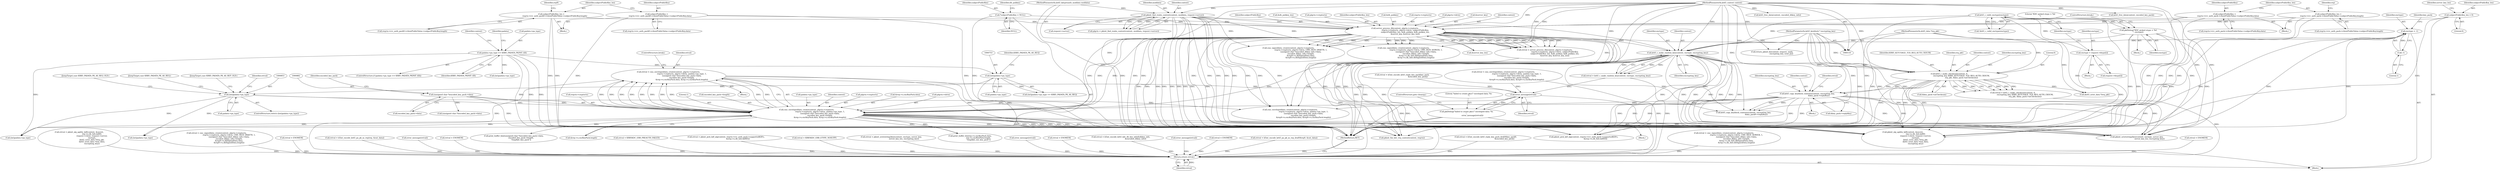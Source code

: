 digraph "0_krb5_db64ca25d661a47b996b4e2645998b5d7f0eb52c@API" {
"1000864" [label="(Call,retval = cms_envelopeddata_create(context, plgctx->cryptoctx,\n                                              reqctx->cryptoctx, plgctx->idctx, padata->pa_type, 1,\n                                              (unsigned char *)encoded_key_pack->data,\n                                              encoded_key_pack->length,\n                                              &rep->u.encKeyPack.data, &rep->u.encKeyPack.length))"];
"1000866" [label="(Call,cms_envelopeddata_create(context, plgctx->cryptoctx,\n                                              reqctx->cryptoctx, plgctx->idctx, padata->pa_type, 1,\n                                              (unsigned char *)encoded_key_pack->data,\n                                              encoded_key_pack->length,\n                                              &rep->u.encKeyPack.data, &rep->u.encKeyPack.length))"];
"1000698" [label="(Call,krb5_c_make_random_key(context, enctype, encrypting_key))"];
"1000250" [label="(Call,pkinit_find_realm_context(context, moddata, request->server))"];
"1000111" [label="(MethodParameterIn,krb5_context context)"];
"1000120" [label="(MethodParameterIn,krb5_kdcpreauth_moddata moddata)"];
"1000489" [label="(Call,server_process_dh(context, plgctx->cryptoctx,\n                                   reqctx->cryptoctx, plgctx->idctx, subjectPublicKey,\n                                   subjectPublicKey_len, &dh_pubkey, &dh_pubkey_len,\n                                   &server_key, &server_key_len))"];
"1000441" [label="(Call,subjectPublicKey =\n            reqctx->rcv_auth_pack9->clientPublicValue->subjectPublicKey.data)"];
"1000143" [label="(Call,*subjectPublicKey = NULL)"];
"1000398" [label="(Call,subjectPublicKey =\n            reqctx->rcv_auth_pack->clientPublicValue->subjectPublicKey.data)"];
"1000155" [label="(Call,subjectPublicKey_len = 0)"];
"1000409" [label="(Call,subjectPublicKey_len =\n            reqctx->rcv_auth_pack->clientPublicValue->subjectPublicKey.length)"];
"1000452" [label="(Call,subjectPublicKey_len =\n            reqctx->rcv_auth_pack9->clientPublicValue->subjectPublicKey.length)"];
"1000185" [label="(Call,enctype = -1)"];
"1000187" [label="(Call,-1)"];
"1000312" [label="(Call,krb5_c_valid_enctype(enctype))"];
"1000303" [label="(Call,enctype = request->ktype[i])"];
"1000317" [label="(Call,pkiDebug(\"KDC picked etype = %d\n\", enctype))"];
"1000116" [label="(MethodParameterIn,krb5_keyblock * encrypting_key)"];
"1000832" [label="(Call,krb5_copy_keyblock_contents(context, encrypting_key,\n                                        &key_pack->replyKey))"];
"1000774" [label="(Call,krb5_c_make_checksum(context, 0,\n                                          encrypting_key, KRB5_KEYUSAGE_TGS_REQ_AUTH_CKSUM,\n                                          req_pkt, &key_pack->asChecksum))"];
"1000113" [label="(MethodParameterIn,krb5_data *req_pkt)"];
"1000852" [label="(Call,(int)padata->pa_type)"];
"1000752" [label="(Call,(int)padata->pa_type)"];
"1000212" [label="(Call,padata->pa_type == KRB5_PADATA_PKINIT_KX)"];
"1000881" [label="(Call,(unsigned char *)encoded_key_pack->data)"];
"1001006" [label="(Call,error_message(retval))"];
"1001004" [label="(Call,pkiDebug(\"failed to create pkcs7 enveloped data: %s\n\",\n                     error_message(retval)))"];
"1001413" [label="(Return,return retval;)"];
"1000251" [label="(Identifier,context)"];
"1000759" [label="(Block,)"];
"1000397" [label="(Block,)"];
"1001145" [label="(Call,retval = k5int_encode_krb5_pa_pk_as_rep_draft9(rep9, &out_data))"];
"1000839" [label="(Call,retval = k5int_encode_krb5_reply_key_pack(key_pack,\n                                                      &encoded_key_pack))"];
"1001009" [label="(Call,print_buffer_bin((unsigned char *)encoded_key_pack->data,\n                         encoded_key_pack->length,\n                         \"/tmp/kdc_key_pack\"))"];
"1001004" [label="(Call,pkiDebug(\"failed to create pkcs7 enveloped data: %s\n\",\n                     error_message(retval)))"];
"1000213" [label="(Call,padata->pa_type)"];
"1001010" [label="(Call,(unsigned char *)encoded_key_pack->data)"];
"1000942" [label="(Call,retval = k5int_encode_krb5_reply_key_pack_draft9(key_pack9,\n                                                                 &encoded_key_pack))"];
"1000768" [label="(Call,retval = ENOMEM)"];
"1000880" [label="(Literal,1)"];
"1000594" [label="(Call,retval = cms_signeddata_create(context, plgctx->cryptoctx,\n                                           reqctx->cryptoctx, plgctx->idctx, CMS_SIGN_SERVER, 1,\n                                           (unsigned char *)encoded_dhkey_info->data,\n                                           encoded_dhkey_info->length,\n                                           &rep->u.dh_Info.dhSignedData.data,\n                                           &rep->u.dh_Info.dhSignedData.length))"];
"1000220" [label="(Identifier,context)"];
"1000212" [label="(Call,padata->pa_type == KRB5_PADATA_PKINIT_KX)"];
"1000122" [label="(Block,)"];
"1000348" [label="(Call,retval = ENOMEM)"];
"1000443" [label="(Call,reqctx->rcv_auth_pack9->clientPublicValue->subjectPublicKey.data)"];
"1000696" [label="(Call,retval = krb5_c_make_random_key(context, enctype, encrypting_key))"];
"1000313" [label="(Identifier,enctype)"];
"1000316" [label="(Block,)"];
"1000757" [label="(Identifier,KRB5_PADATA_PK_AS_REQ)"];
"1000897" [label="(Call,&rep->u.encKeyPack.length)"];
"1000250" [label="(Call,pkinit_find_realm_context(context, moddata, request->server))"];
"1000186" [label="(Identifier,enctype)"];
"1000886" [label="(Call,encoded_key_pack->length)"];
"1001257" [label="(Call,pkinit_octetstring2key(context, enctype, server_key,\n                                            server_key_len, encrypting_key))"];
"1000775" [label="(Identifier,context)"];
"1001345" [label="(Call,pkinit_fini_kdc_req_context(context, reqctx))"];
"1001003" [label="(Block,)"];
"1000907" [label="(JumpTarget,case KRB5_PADATA_PK_AS_REQ_OLD:)"];
"1000410" [label="(Identifier,subjectPublicKey_len)"];
"1000229" [label="(Identifier,padata)"];
"1000858" [label="(JumpTarget,case KRB5_PADATA_PK_AS_REQ:)"];
"1000319" [label="(Identifier,enctype)"];
"1001218" [label="(Call,retval = pkinit_alg_agility_kdf(context, &secret,\n                                            rep->u.dh_Info.kdfID,\n                                            request->client, request->server,\n                                            enctype,\n                                            (krb5_octet_data *)req_pkt,\n                                            (krb5_octet_data *)out_data,\n                                            encrypting_key))"];
"1000252" [label="(Identifier,moddata)"];
"1000646" [label="(Call,retval = cms_signeddata_create(context, plgctx->cryptoctx,\n                                           reqctx->cryptoctx, plgctx->idctx, CMS_SIGN_DRAFT9, 1,\n                                           (unsigned char *)encoded_dhkey_info->data,\n                                           encoded_dhkey_info->length,\n                                           &rep9->u.dhSignedData.data,\n                                           &rep9->u.dhSignedData.length))"];
"1000143" [label="(Call,*subjectPublicKey = NULL)"];
"1000699" [label="(Identifier,context)"];
"1000368" [label="(Call,retval = ENOMEM)"];
"1000840" [label="(Identifier,retval)"];
"1001365" [label="(Call,krb5_free_data(context, encoded_key_pack))"];
"1000148" [label="(Identifier,dh_pubkey)"];
"1000116" [label="(MethodParameterIn,krb5_keyblock * encrypting_key)"];
"1001136" [label="(Call,retval = k5int_encode_krb5_pa_pk_as_rep(rep, &out_data))"];
"1000877" [label="(Call,padata->pa_type)"];
"1000864" [label="(Call,retval = cms_envelopeddata_create(context, plgctx->cryptoctx,\n                                              reqctx->cryptoctx, plgctx->idctx, padata->pa_type, 1,\n                                              (unsigned char *)encoded_key_pack->data,\n                                              encoded_key_pack->length,\n                                              &rep->u.encKeyPack.data, &rep->u.encKeyPack.length))"];
"1000851" [label="(ControlStructure,switch ((int)padata->pa_type))"];
"1000491" [label="(Call,plgctx->cryptoctx)"];
"1001220" [label="(Call,pkinit_alg_agility_kdf(context, &secret,\n                                            rep->u.dh_Info.kdfID,\n                                            request->client, request->server,\n                                            enctype,\n                                            (krb5_octet_data *)req_pkt,\n                                            (krb5_octet_data *)out_data,\n                                            encrypting_key))"];
"1000489" [label="(Call,server_process_dh(context, plgctx->cryptoctx,\n                                   reqctx->cryptoctx, plgctx->idctx, subjectPublicKey,\n                                   subjectPublicKey_len, &dh_pubkey, &dh_pubkey_len,\n                                   &server_key, &server_key_len))"];
"1001027" [label="(Call,print_buffer_bin(rep->u.encKeyPack.data,\n                             rep->u.encKeyPack.length,\n                             \"/tmp/kdc_enc_key_pack\"))"];
"1001268" [label="(Call,error_message(retval))"];
"1000867" [label="(Identifier,context)"];
"1000422" [label="(Identifier,rep)"];
"1000501" [label="(Identifier,subjectPublicKey_len)"];
"1000920" [label="(Call,retval = ENOMEM)"];
"1000465" [label="(Identifier,rep9)"];
"1000698" [label="(Call,krb5_c_make_random_key(context, enctype, encrypting_key))"];
"1000160" [label="(Identifier,server_key_len)"];
"1000834" [label="(Identifier,encrypting_key)"];
"1000752" [label="(Call,(int)padata->pa_type)"];
"1000185" [label="(Call,enctype = -1)"];
"1000502" [label="(Call,&dh_pubkey)"];
"1000253" [label="(Call,request->server)"];
"1000494" [label="(Call,reqctx->cryptoctx)"];
"1000191" [label="(Identifier,key_pack)"];
"1000219" [label="(Call,return_pkinit_kx(context, request, reply,\n                                encrypting_key, send_pa))"];
"1000379" [label="(Call,retval = KRB5KDC_ERR_PREAUTH_FAILED)"];
"1000111" [label="(MethodParameterIn,krb5_context context)"];
"1000866" [label="(Call,cms_envelopeddata_create(context, plgctx->cryptoctx,\n                                              reqctx->cryptoctx, plgctx->idctx, padata->pa_type, 1,\n                                              (unsigned char *)encoded_key_pack->data,\n                                              encoded_key_pack->length,\n                                              &rep->u.encKeyPack.data, &rep->u.encKeyPack.length))"];
"1000832" [label="(Call,krb5_copy_keyblock_contents(context, encrypting_key,\n                                        &key_pack->replyKey))"];
"1000497" [label="(Call,plgctx->idctx)"];
"1000400" [label="(Call,reqctx->rcv_auth_pack->clientPublicValue->subjectPublicKey.data)"];
"1000317" [label="(Call,pkiDebug(\"KDC picked etype = %d\n\", enctype))"];
"1001005" [label="(Literal,\"failed to create pkcs7 enveloped data: %s\n\")"];
"1000772" [label="(Call,retval = krb5_c_make_checksum(context, 0,\n                                          encrypting_key, KRB5_KEYUSAGE_TGS_REQ_AUTH_CKSUM,\n                                          req_pkt, &key_pack->asChecksum))"];
"1001105" [label="(Call,pkinit_pick_kdf_alg(context, reqctx->rcv_auth_pack->supportedKDFs,\n                                         &(rep->u.dh_Info.kdfID)))"];
"1000777" [label="(Identifier,encrypting_key)"];
"1001103" [label="(Call,retval = pkinit_pick_kdf_alg(context, reqctx->rcv_auth_pack->supportedKDFs,\n                                         &(rep->u.dh_Info.kdfID)))"];
"1000411" [label="(Call,reqctx->rcv_auth_pack->clientPublicValue->subjectPublicKey.length)"];
"1000113" [label="(MethodParameterIn,krb5_data *req_pkt)"];
"1001358" [label="(Call,krb5_free_data(context, encoded_dhkey_info))"];
"1000399" [label="(Identifier,subjectPublicKey)"];
"1000700" [label="(Identifier,enctype)"];
"1000187" [label="(Call,-1)"];
"1000935" [label="(Call,krb5_copy_keyblock_contents(context, encrypting_key,\n                                            &key_pack9->replyKey))"];
"1000506" [label="(Call,&server_key)"];
"1000508" [label="(Call,&server_key_len)"];
"1000868" [label="(Call,plgctx->cryptoctx)"];
"1000648" [label="(Call,cms_signeddata_create(context, plgctx->cryptoctx,\n                                           reqctx->cryptoctx, plgctx->idctx, CMS_SIGN_DRAFT9, 1,\n                                           (unsigned char *)encoded_dhkey_info->data,\n                                           encoded_dhkey_info->length,\n                                           &rep9->u.dhSignedData.data,\n                                           &rep9->u.dhSignedData.length))"];
"1000441" [label="(Call,subjectPublicKey =\n            reqctx->rcv_auth_pack9->clientPublicValue->subjectPublicKey.data)"];
"1000883" [label="(Call,encoded_key_pack->data)"];
"1000188" [label="(Literal,1)"];
"1000409" [label="(Call,subjectPublicKey_len =\n            reqctx->rcv_auth_pack->clientPublicValue->subjectPublicKey.length)"];
"1001020" [label="(Call,(int)padata->pa_type)"];
"1000328" [label="(Call,retval = KRB5KDC_ERR_ETYPE_NOSUPP)"];
"1001255" [label="(Call,retval = pkinit_octetstring2key(context, enctype, server_key,\n                                            server_key_len, encrypting_key))"];
"1000156" [label="(Identifier,subjectPublicKey_len)"];
"1000587" [label="(Call,(int)padata->pa_type)"];
"1000490" [label="(Identifier,context)"];
"1000500" [label="(Identifier,subjectPublicKey)"];
"1000865" [label="(Identifier,retval)"];
"1001006" [label="(Call,error_message(retval))"];
"1000701" [label="(Identifier,encrypting_key)"];
"1001414" [label="(Identifier,retval)"];
"1000157" [label="(Literal,0)"];
"1000751" [label="(Call,(int)padata->pa_type == KRB5_PADATA_PK_AS_REQ)"];
"1000959" [label="(Call,retval = cms_envelopeddata_create(context, plgctx->cryptoctx,\n                                              reqctx->cryptoctx, plgctx->idctx, padata->pa_type, 1,\n                                              (unsigned char *)encoded_key_pack->data,\n                                              encoded_key_pack->length,\n                                              &rep9->u.encKeyPack.data, &rep9->u.encKeyPack.length))"];
"1000452" [label="(Call,subjectPublicKey_len =\n            reqctx->rcv_auth_pack9->clientPublicValue->subjectPublicKey.length)"];
"1000120" [label="(MethodParameterIn,krb5_kdcpreauth_moddata moddata)"];
"1001238" [label="(Call,(krb5_octet_data *)req_pkt)"];
"1000906" [label="(JumpTarget,case KRB5_PADATA_PK_AS_REP_OLD:)"];
"1000857" [label="(Block,)"];
"1000889" [label="(Call,&rep->u.encKeyPack.data)"];
"1000881" [label="(Call,(unsigned char *)encoded_key_pack->data)"];
"1000487" [label="(Call,retval = server_process_dh(context, plgctx->cryptoctx,\n                                   reqctx->cryptoctx, plgctx->idctx, subjectPublicKey,\n                                   subjectPublicKey_len, &dh_pubkey, &dh_pubkey_len,\n                                   &server_key, &server_key_len))"];
"1000453" [label="(Identifier,subjectPublicKey_len)"];
"1000854" [label="(Call,padata->pa_type)"];
"1001007" [label="(Identifier,retval)"];
"1000905" [label="(ControlStructure,break;)"];
"1000776" [label="(Literal,0)"];
"1000961" [label="(Call,cms_envelopeddata_create(context, plgctx->cryptoctx,\n                                              reqctx->cryptoctx, plgctx->idctx, padata->pa_type, 1,\n                                              (unsigned char *)encoded_key_pack->data,\n                                              encoded_key_pack->length,\n                                              &rep9->u.encKeyPack.data, &rep9->u.encKeyPack.length))"];
"1000155" [label="(Call,subjectPublicKey_len = 0)"];
"1000833" [label="(Identifier,context)"];
"1001008" [label="(ControlStructure,goto cleanup;)"];
"1001125" [label="(Call,error_message(retval))"];
"1000563" [label="(Call,retval = k5int_encode_krb5_kdc_dh_key_info(&dhkey_info,\n                                                   &encoded_dhkey_info))"];
"1000216" [label="(Identifier,KRB5_PADATA_PKINIT_KX)"];
"1000442" [label="(Identifier,subjectPublicKey)"];
"1000311" [label="(Call,!krb5_c_valid_enctype(enctype))"];
"1000312" [label="(Call,krb5_c_valid_enctype(enctype))"];
"1000778" [label="(Identifier,KRB5_KEYUSAGE_TGS_REQ_AUTH_CKSUM)"];
"1000504" [label="(Call,&dh_pubkey_len)"];
"1000145" [label="(Identifier,NULL)"];
"1000320" [label="(ControlStructure,break;)"];
"1001250" [label="(Call,error_message(retval))"];
"1001415" [label="(MethodReturn,RET)"];
"1000302" [label="(Block,)"];
"1000305" [label="(Call,request->ktype[i])"];
"1000318" [label="(Literal,\"KDC picked etype = %d\n\")"];
"1000887" [label="(Identifier,encoded_key_pack)"];
"1000144" [label="(Identifier,subjectPublicKey)"];
"1001002" [label="(Identifier,retval)"];
"1000779" [label="(Identifier,req_pkt)"];
"1000304" [label="(Identifier,enctype)"];
"1000780" [label="(Call,&key_pack->asChecksum)"];
"1000874" [label="(Call,plgctx->idctx)"];
"1000852" [label="(Call,(int)padata->pa_type)"];
"1000440" [label="(Block,)"];
"1001283" [label="(Call,retval = ENOMEM)"];
"1000303" [label="(Call,enctype = request->ktype[i])"];
"1000835" [label="(Call,&key_pack->replyKey)"];
"1001373" [label="(Call,(int)padata->pa_type)"];
"1001413" [label="(Return,return retval;)"];
"1000871" [label="(Call,reqctx->cryptoctx)"];
"1000596" [label="(Call,cms_signeddata_create(context, plgctx->cryptoctx,\n                                           reqctx->cryptoctx, plgctx->idctx, CMS_SIGN_SERVER, 1,\n                                           (unsigned char *)encoded_dhkey_info->data,\n                                           encoded_dhkey_info->length,\n                                           &rep->u.dh_Info.dhSignedData.data,\n                                           &rep->u.dh_Info.dhSignedData.length))"];
"1000398" [label="(Call,subjectPublicKey =\n            reqctx->rcv_auth_pack->clientPublicValue->subjectPublicKey.data)"];
"1000454" [label="(Call,reqctx->rcv_auth_pack9->clientPublicValue->subjectPublicKey.length)"];
"1000754" [label="(Call,padata->pa_type)"];
"1000774" [label="(Call,krb5_c_make_checksum(context, 0,\n                                          encrypting_key, KRB5_KEYUSAGE_TGS_REQ_AUTH_CKSUM,\n                                          req_pkt, &key_pack->asChecksum))"];
"1000211" [label="(ControlStructure,if (padata->pa_type == KRB5_PADATA_PKINIT_KX))"];
"1000248" [label="(Call,plgctx = pkinit_find_realm_context(context, moddata, request->server))"];
"1000864" -> "1000857"  [label="AST: "];
"1000864" -> "1000866"  [label="CFG: "];
"1000865" -> "1000864"  [label="AST: "];
"1000866" -> "1000864"  [label="AST: "];
"1000905" -> "1000864"  [label="CFG: "];
"1000864" -> "1001415"  [label="DDG: "];
"1000864" -> "1001415"  [label="DDG: "];
"1000866" -> "1000864"  [label="DDG: "];
"1000866" -> "1000864"  [label="DDG: "];
"1000866" -> "1000864"  [label="DDG: "];
"1000866" -> "1000864"  [label="DDG: "];
"1000866" -> "1000864"  [label="DDG: "];
"1000866" -> "1000864"  [label="DDG: "];
"1000866" -> "1000864"  [label="DDG: "];
"1000866" -> "1000864"  [label="DDG: "];
"1000866" -> "1000864"  [label="DDG: "];
"1000866" -> "1000864"  [label="DDG: "];
"1000864" -> "1001006"  [label="DDG: "];
"1000864" -> "1001413"  [label="DDG: "];
"1000866" -> "1000897"  [label="CFG: "];
"1000867" -> "1000866"  [label="AST: "];
"1000868" -> "1000866"  [label="AST: "];
"1000871" -> "1000866"  [label="AST: "];
"1000874" -> "1000866"  [label="AST: "];
"1000877" -> "1000866"  [label="AST: "];
"1000880" -> "1000866"  [label="AST: "];
"1000881" -> "1000866"  [label="AST: "];
"1000886" -> "1000866"  [label="AST: "];
"1000889" -> "1000866"  [label="AST: "];
"1000897" -> "1000866"  [label="AST: "];
"1000866" -> "1001415"  [label="DDG: "];
"1000866" -> "1001415"  [label="DDG: "];
"1000866" -> "1001415"  [label="DDG: "];
"1000866" -> "1001415"  [label="DDG: "];
"1000866" -> "1001415"  [label="DDG: "];
"1000866" -> "1001415"  [label="DDG: "];
"1000866" -> "1001415"  [label="DDG: "];
"1000698" -> "1000866"  [label="DDG: "];
"1000832" -> "1000866"  [label="DDG: "];
"1000111" -> "1000866"  [label="DDG: "];
"1000489" -> "1000866"  [label="DDG: "];
"1000489" -> "1000866"  [label="DDG: "];
"1000489" -> "1000866"  [label="DDG: "];
"1000852" -> "1000866"  [label="DDG: "];
"1000881" -> "1000866"  [label="DDG: "];
"1000866" -> "1001009"  [label="DDG: "];
"1000866" -> "1001020"  [label="DDG: "];
"1000866" -> "1001027"  [label="DDG: "];
"1000866" -> "1001027"  [label="DDG: "];
"1000866" -> "1001105"  [label="DDG: "];
"1000866" -> "1001220"  [label="DDG: "];
"1000866" -> "1001257"  [label="DDG: "];
"1000866" -> "1001345"  [label="DDG: "];
"1000866" -> "1001373"  [label="DDG: "];
"1000698" -> "1000696"  [label="AST: "];
"1000698" -> "1000701"  [label="CFG: "];
"1000699" -> "1000698"  [label="AST: "];
"1000700" -> "1000698"  [label="AST: "];
"1000701" -> "1000698"  [label="AST: "];
"1000696" -> "1000698"  [label="CFG: "];
"1000698" -> "1001415"  [label="DDG: "];
"1000698" -> "1001415"  [label="DDG: "];
"1000698" -> "1000696"  [label="DDG: "];
"1000698" -> "1000696"  [label="DDG: "];
"1000698" -> "1000696"  [label="DDG: "];
"1000250" -> "1000698"  [label="DDG: "];
"1000489" -> "1000698"  [label="DDG: "];
"1000111" -> "1000698"  [label="DDG: "];
"1000185" -> "1000698"  [label="DDG: "];
"1000312" -> "1000698"  [label="DDG: "];
"1000317" -> "1000698"  [label="DDG: "];
"1000116" -> "1000698"  [label="DDG: "];
"1000698" -> "1000774"  [label="DDG: "];
"1000698" -> "1000774"  [label="DDG: "];
"1000698" -> "1000935"  [label="DDG: "];
"1000698" -> "1000935"  [label="DDG: "];
"1000698" -> "1000961"  [label="DDG: "];
"1000698" -> "1001105"  [label="DDG: "];
"1000698" -> "1001220"  [label="DDG: "];
"1000698" -> "1001220"  [label="DDG: "];
"1000698" -> "1001220"  [label="DDG: "];
"1000698" -> "1001257"  [label="DDG: "];
"1000698" -> "1001257"  [label="DDG: "];
"1000698" -> "1001257"  [label="DDG: "];
"1000698" -> "1001345"  [label="DDG: "];
"1000250" -> "1000248"  [label="AST: "];
"1000250" -> "1000253"  [label="CFG: "];
"1000251" -> "1000250"  [label="AST: "];
"1000252" -> "1000250"  [label="AST: "];
"1000253" -> "1000250"  [label="AST: "];
"1000248" -> "1000250"  [label="CFG: "];
"1000250" -> "1001415"  [label="DDG: "];
"1000250" -> "1001415"  [label="DDG: "];
"1000250" -> "1001415"  [label="DDG: "];
"1000250" -> "1000248"  [label="DDG: "];
"1000250" -> "1000248"  [label="DDG: "];
"1000250" -> "1000248"  [label="DDG: "];
"1000111" -> "1000250"  [label="DDG: "];
"1000120" -> "1000250"  [label="DDG: "];
"1000250" -> "1000489"  [label="DDG: "];
"1000250" -> "1000596"  [label="DDG: "];
"1000250" -> "1000648"  [label="DDG: "];
"1000250" -> "1001105"  [label="DDG: "];
"1000250" -> "1001220"  [label="DDG: "];
"1000250" -> "1001220"  [label="DDG: "];
"1000250" -> "1001257"  [label="DDG: "];
"1000250" -> "1001345"  [label="DDG: "];
"1000111" -> "1000110"  [label="AST: "];
"1000111" -> "1001415"  [label="DDG: "];
"1000111" -> "1000219"  [label="DDG: "];
"1000111" -> "1000489"  [label="DDG: "];
"1000111" -> "1000596"  [label="DDG: "];
"1000111" -> "1000648"  [label="DDG: "];
"1000111" -> "1000774"  [label="DDG: "];
"1000111" -> "1000832"  [label="DDG: "];
"1000111" -> "1000935"  [label="DDG: "];
"1000111" -> "1000961"  [label="DDG: "];
"1000111" -> "1001105"  [label="DDG: "];
"1000111" -> "1001220"  [label="DDG: "];
"1000111" -> "1001257"  [label="DDG: "];
"1000111" -> "1001345"  [label="DDG: "];
"1000111" -> "1001358"  [label="DDG: "];
"1000111" -> "1001365"  [label="DDG: "];
"1000120" -> "1000110"  [label="AST: "];
"1000120" -> "1001415"  [label="DDG: "];
"1000489" -> "1000487"  [label="AST: "];
"1000489" -> "1000508"  [label="CFG: "];
"1000490" -> "1000489"  [label="AST: "];
"1000491" -> "1000489"  [label="AST: "];
"1000494" -> "1000489"  [label="AST: "];
"1000497" -> "1000489"  [label="AST: "];
"1000500" -> "1000489"  [label="AST: "];
"1000501" -> "1000489"  [label="AST: "];
"1000502" -> "1000489"  [label="AST: "];
"1000504" -> "1000489"  [label="AST: "];
"1000506" -> "1000489"  [label="AST: "];
"1000508" -> "1000489"  [label="AST: "];
"1000487" -> "1000489"  [label="CFG: "];
"1000489" -> "1001415"  [label="DDG: "];
"1000489" -> "1001415"  [label="DDG: "];
"1000489" -> "1001415"  [label="DDG: "];
"1000489" -> "1001415"  [label="DDG: "];
"1000489" -> "1001415"  [label="DDG: "];
"1000489" -> "1001415"  [label="DDG: "];
"1000489" -> "1001415"  [label="DDG: "];
"1000489" -> "1001415"  [label="DDG: "];
"1000489" -> "1001415"  [label="DDG: "];
"1000489" -> "1000487"  [label="DDG: "];
"1000489" -> "1000487"  [label="DDG: "];
"1000489" -> "1000487"  [label="DDG: "];
"1000489" -> "1000487"  [label="DDG: "];
"1000489" -> "1000487"  [label="DDG: "];
"1000489" -> "1000487"  [label="DDG: "];
"1000489" -> "1000487"  [label="DDG: "];
"1000489" -> "1000487"  [label="DDG: "];
"1000489" -> "1000487"  [label="DDG: "];
"1000489" -> "1000487"  [label="DDG: "];
"1000441" -> "1000489"  [label="DDG: "];
"1000143" -> "1000489"  [label="DDG: "];
"1000398" -> "1000489"  [label="DDG: "];
"1000155" -> "1000489"  [label="DDG: "];
"1000409" -> "1000489"  [label="DDG: "];
"1000452" -> "1000489"  [label="DDG: "];
"1000489" -> "1000596"  [label="DDG: "];
"1000489" -> "1000596"  [label="DDG: "];
"1000489" -> "1000596"  [label="DDG: "];
"1000489" -> "1000596"  [label="DDG: "];
"1000489" -> "1000648"  [label="DDG: "];
"1000489" -> "1000648"  [label="DDG: "];
"1000489" -> "1000648"  [label="DDG: "];
"1000489" -> "1000648"  [label="DDG: "];
"1000489" -> "1000961"  [label="DDG: "];
"1000489" -> "1000961"  [label="DDG: "];
"1000489" -> "1000961"  [label="DDG: "];
"1000489" -> "1001105"  [label="DDG: "];
"1000489" -> "1001220"  [label="DDG: "];
"1000489" -> "1001257"  [label="DDG: "];
"1000489" -> "1001345"  [label="DDG: "];
"1000441" -> "1000440"  [label="AST: "];
"1000441" -> "1000443"  [label="CFG: "];
"1000442" -> "1000441"  [label="AST: "];
"1000443" -> "1000441"  [label="AST: "];
"1000453" -> "1000441"  [label="CFG: "];
"1000441" -> "1001415"  [label="DDG: "];
"1000441" -> "1001415"  [label="DDG: "];
"1000143" -> "1000122"  [label="AST: "];
"1000143" -> "1000145"  [label="CFG: "];
"1000144" -> "1000143"  [label="AST: "];
"1000145" -> "1000143"  [label="AST: "];
"1000148" -> "1000143"  [label="CFG: "];
"1000143" -> "1001415"  [label="DDG: "];
"1000398" -> "1000397"  [label="AST: "];
"1000398" -> "1000400"  [label="CFG: "];
"1000399" -> "1000398"  [label="AST: "];
"1000400" -> "1000398"  [label="AST: "];
"1000410" -> "1000398"  [label="CFG: "];
"1000398" -> "1001415"  [label="DDG: "];
"1000398" -> "1001415"  [label="DDG: "];
"1000155" -> "1000122"  [label="AST: "];
"1000155" -> "1000157"  [label="CFG: "];
"1000156" -> "1000155"  [label="AST: "];
"1000157" -> "1000155"  [label="AST: "];
"1000160" -> "1000155"  [label="CFG: "];
"1000155" -> "1001415"  [label="DDG: "];
"1000409" -> "1000397"  [label="AST: "];
"1000409" -> "1000411"  [label="CFG: "];
"1000410" -> "1000409"  [label="AST: "];
"1000411" -> "1000409"  [label="AST: "];
"1000422" -> "1000409"  [label="CFG: "];
"1000409" -> "1001415"  [label="DDG: "];
"1000409" -> "1001415"  [label="DDG: "];
"1000452" -> "1000440"  [label="AST: "];
"1000452" -> "1000454"  [label="CFG: "];
"1000453" -> "1000452"  [label="AST: "];
"1000454" -> "1000452"  [label="AST: "];
"1000465" -> "1000452"  [label="CFG: "];
"1000452" -> "1001415"  [label="DDG: "];
"1000452" -> "1001415"  [label="DDG: "];
"1000185" -> "1000122"  [label="AST: "];
"1000185" -> "1000187"  [label="CFG: "];
"1000186" -> "1000185"  [label="AST: "];
"1000187" -> "1000185"  [label="AST: "];
"1000191" -> "1000185"  [label="CFG: "];
"1000185" -> "1001415"  [label="DDG: "];
"1000185" -> "1001415"  [label="DDG: "];
"1000187" -> "1000185"  [label="DDG: "];
"1000185" -> "1001220"  [label="DDG: "];
"1000185" -> "1001257"  [label="DDG: "];
"1000187" -> "1000188"  [label="CFG: "];
"1000188" -> "1000187"  [label="AST: "];
"1000312" -> "1000311"  [label="AST: "];
"1000312" -> "1000313"  [label="CFG: "];
"1000313" -> "1000312"  [label="AST: "];
"1000311" -> "1000312"  [label="CFG: "];
"1000312" -> "1001415"  [label="DDG: "];
"1000312" -> "1000311"  [label="DDG: "];
"1000303" -> "1000312"  [label="DDG: "];
"1000312" -> "1000317"  [label="DDG: "];
"1000312" -> "1001220"  [label="DDG: "];
"1000312" -> "1001257"  [label="DDG: "];
"1000303" -> "1000302"  [label="AST: "];
"1000303" -> "1000305"  [label="CFG: "];
"1000304" -> "1000303"  [label="AST: "];
"1000305" -> "1000303"  [label="AST: "];
"1000313" -> "1000303"  [label="CFG: "];
"1000303" -> "1001415"  [label="DDG: "];
"1000317" -> "1000316"  [label="AST: "];
"1000317" -> "1000319"  [label="CFG: "];
"1000318" -> "1000317"  [label="AST: "];
"1000319" -> "1000317"  [label="AST: "];
"1000320" -> "1000317"  [label="CFG: "];
"1000317" -> "1001415"  [label="DDG: "];
"1000317" -> "1001415"  [label="DDG: "];
"1000317" -> "1001220"  [label="DDG: "];
"1000317" -> "1001257"  [label="DDG: "];
"1000116" -> "1000110"  [label="AST: "];
"1000116" -> "1001415"  [label="DDG: "];
"1000116" -> "1000219"  [label="DDG: "];
"1000116" -> "1000774"  [label="DDG: "];
"1000116" -> "1000832"  [label="DDG: "];
"1000116" -> "1000935"  [label="DDG: "];
"1000116" -> "1001220"  [label="DDG: "];
"1000116" -> "1001257"  [label="DDG: "];
"1000832" -> "1000759"  [label="AST: "];
"1000832" -> "1000835"  [label="CFG: "];
"1000833" -> "1000832"  [label="AST: "];
"1000834" -> "1000832"  [label="AST: "];
"1000835" -> "1000832"  [label="AST: "];
"1000840" -> "1000832"  [label="CFG: "];
"1000832" -> "1001415"  [label="DDG: "];
"1000832" -> "1001415"  [label="DDG: "];
"1000832" -> "1001415"  [label="DDG: "];
"1000774" -> "1000832"  [label="DDG: "];
"1000774" -> "1000832"  [label="DDG: "];
"1000832" -> "1000935"  [label="DDG: "];
"1000832" -> "1000935"  [label="DDG: "];
"1000832" -> "1000961"  [label="DDG: "];
"1000832" -> "1001105"  [label="DDG: "];
"1000832" -> "1001220"  [label="DDG: "];
"1000832" -> "1001220"  [label="DDG: "];
"1000832" -> "1001257"  [label="DDG: "];
"1000832" -> "1001257"  [label="DDG: "];
"1000832" -> "1001345"  [label="DDG: "];
"1000774" -> "1000772"  [label="AST: "];
"1000774" -> "1000780"  [label="CFG: "];
"1000775" -> "1000774"  [label="AST: "];
"1000776" -> "1000774"  [label="AST: "];
"1000777" -> "1000774"  [label="AST: "];
"1000778" -> "1000774"  [label="AST: "];
"1000779" -> "1000774"  [label="AST: "];
"1000780" -> "1000774"  [label="AST: "];
"1000772" -> "1000774"  [label="CFG: "];
"1000774" -> "1001415"  [label="DDG: "];
"1000774" -> "1001415"  [label="DDG: "];
"1000774" -> "1001415"  [label="DDG: "];
"1000774" -> "1001415"  [label="DDG: "];
"1000774" -> "1000772"  [label="DDG: "];
"1000774" -> "1000772"  [label="DDG: "];
"1000774" -> "1000772"  [label="DDG: "];
"1000774" -> "1000772"  [label="DDG: "];
"1000774" -> "1000772"  [label="DDG: "];
"1000774" -> "1000772"  [label="DDG: "];
"1000113" -> "1000774"  [label="DDG: "];
"1000774" -> "1001238"  [label="DDG: "];
"1000774" -> "1001345"  [label="DDG: "];
"1000113" -> "1000110"  [label="AST: "];
"1000113" -> "1001415"  [label="DDG: "];
"1000113" -> "1001238"  [label="DDG: "];
"1000852" -> "1000851"  [label="AST: "];
"1000852" -> "1000854"  [label="CFG: "];
"1000853" -> "1000852"  [label="AST: "];
"1000854" -> "1000852"  [label="AST: "];
"1000858" -> "1000852"  [label="CFG: "];
"1000906" -> "1000852"  [label="CFG: "];
"1000907" -> "1000852"  [label="CFG: "];
"1001002" -> "1000852"  [label="CFG: "];
"1000752" -> "1000852"  [label="DDG: "];
"1000852" -> "1000961"  [label="DDG: "];
"1000852" -> "1001020"  [label="DDG: "];
"1000852" -> "1001373"  [label="DDG: "];
"1000752" -> "1000751"  [label="AST: "];
"1000752" -> "1000754"  [label="CFG: "];
"1000753" -> "1000752"  [label="AST: "];
"1000754" -> "1000752"  [label="AST: "];
"1000757" -> "1000752"  [label="CFG: "];
"1000752" -> "1000751"  [label="DDG: "];
"1000212" -> "1000752"  [label="DDG: "];
"1000752" -> "1001373"  [label="DDG: "];
"1000212" -> "1000211"  [label="AST: "];
"1000212" -> "1000216"  [label="CFG: "];
"1000213" -> "1000212"  [label="AST: "];
"1000216" -> "1000212"  [label="AST: "];
"1000220" -> "1000212"  [label="CFG: "];
"1000229" -> "1000212"  [label="CFG: "];
"1000212" -> "1001415"  [label="DDG: "];
"1000212" -> "1001415"  [label="DDG: "];
"1000212" -> "1001415"  [label="DDG: "];
"1000212" -> "1000587"  [label="DDG: "];
"1000212" -> "1001373"  [label="DDG: "];
"1000881" -> "1000883"  [label="CFG: "];
"1000882" -> "1000881"  [label="AST: "];
"1000883" -> "1000881"  [label="AST: "];
"1000887" -> "1000881"  [label="CFG: "];
"1000881" -> "1001415"  [label="DDG: "];
"1000881" -> "1001010"  [label="DDG: "];
"1001006" -> "1001004"  [label="AST: "];
"1001006" -> "1001007"  [label="CFG: "];
"1001007" -> "1001006"  [label="AST: "];
"1001004" -> "1001006"  [label="CFG: "];
"1001006" -> "1001415"  [label="DDG: "];
"1001006" -> "1001004"  [label="DDG: "];
"1000959" -> "1001006"  [label="DDG: "];
"1000839" -> "1001006"  [label="DDG: "];
"1000696" -> "1001006"  [label="DDG: "];
"1001006" -> "1001413"  [label="DDG: "];
"1001004" -> "1001003"  [label="AST: "];
"1001005" -> "1001004"  [label="AST: "];
"1001008" -> "1001004"  [label="CFG: "];
"1001004" -> "1001415"  [label="DDG: "];
"1001004" -> "1001415"  [label="DDG: "];
"1001413" -> "1000122"  [label="AST: "];
"1001413" -> "1001414"  [label="CFG: "];
"1001414" -> "1001413"  [label="AST: "];
"1001415" -> "1001413"  [label="CFG: "];
"1001413" -> "1001415"  [label="DDG: "];
"1001414" -> "1001413"  [label="DDG: "];
"1000368" -> "1001413"  [label="DDG: "];
"1000772" -> "1001413"  [label="DDG: "];
"1000594" -> "1001413"  [label="DDG: "];
"1001136" -> "1001413"  [label="DDG: "];
"1001103" -> "1001413"  [label="DDG: "];
"1000379" -> "1001413"  [label="DDG: "];
"1000942" -> "1001413"  [label="DDG: "];
"1001255" -> "1001413"  [label="DDG: "];
"1000328" -> "1001413"  [label="DDG: "];
"1001218" -> "1001413"  [label="DDG: "];
"1001268" -> "1001413"  [label="DDG: "];
"1000959" -> "1001413"  [label="DDG: "];
"1001283" -> "1001413"  [label="DDG: "];
"1000839" -> "1001413"  [label="DDG: "];
"1001250" -> "1001413"  [label="DDG: "];
"1000348" -> "1001413"  [label="DDG: "];
"1000696" -> "1001413"  [label="DDG: "];
"1000487" -> "1001413"  [label="DDG: "];
"1000920" -> "1001413"  [label="DDG: "];
"1000646" -> "1001413"  [label="DDG: "];
"1001145" -> "1001413"  [label="DDG: "];
"1000768" -> "1001413"  [label="DDG: "];
"1001125" -> "1001413"  [label="DDG: "];
"1000563" -> "1001413"  [label="DDG: "];
}
